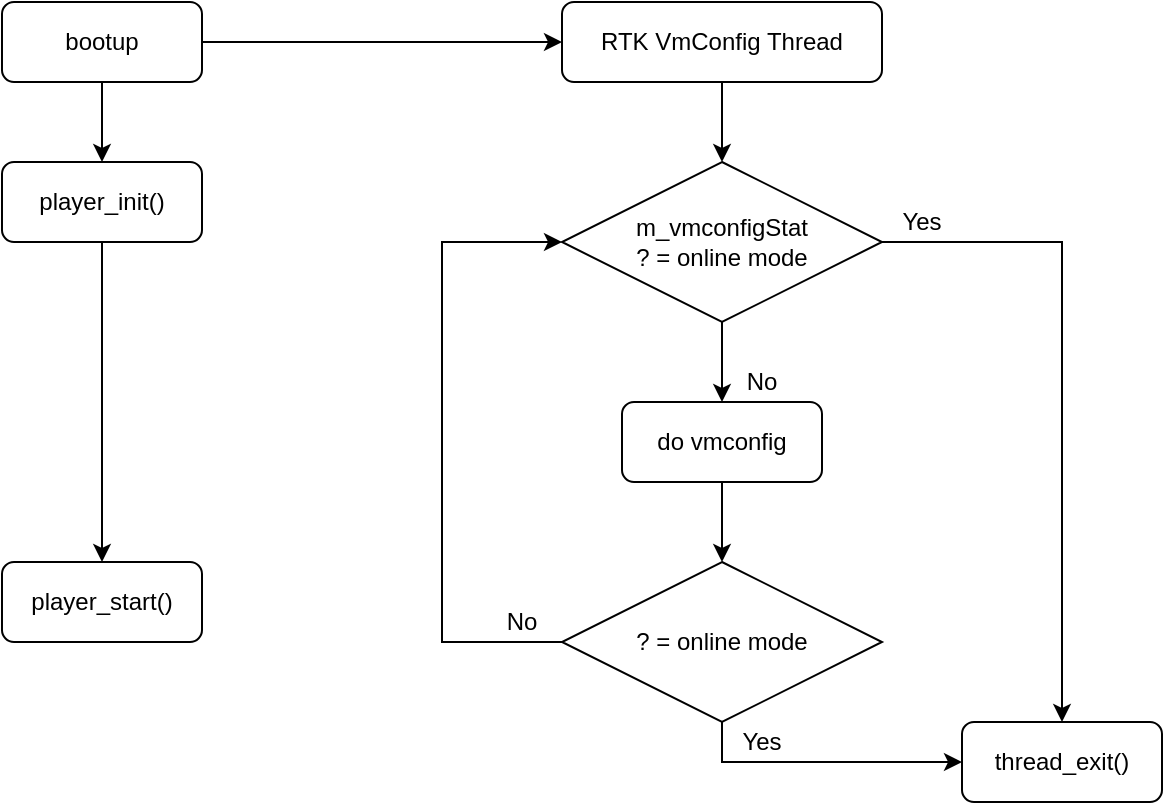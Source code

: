 <mxfile version="13.0.0" type="github">
  <diagram id="pDtN-Cg3gcqaqPhIMTfb" name="Page-1">
    <mxGraphModel dx="1087" dy="630" grid="1" gridSize="10" guides="1" tooltips="1" connect="1" arrows="1" fold="1" page="1" pageScale="1" pageWidth="827" pageHeight="1169" math="0" shadow="0">
      <root>
        <mxCell id="0" />
        <mxCell id="1" parent="0" />
        <mxCell id="lFmas19JV7nvMjN8YBHj-2" value="bootup" style="rounded=1;whiteSpace=wrap;html=1;" vertex="1" parent="1">
          <mxGeometry x="80" y="40" width="100" height="40" as="geometry" />
        </mxCell>
        <mxCell id="lFmas19JV7nvMjN8YBHj-3" value="" style="endArrow=classic;html=1;exitX=0.5;exitY=1;exitDx=0;exitDy=0;entryX=0.5;entryY=0;entryDx=0;entryDy=0;" edge="1" parent="1" source="lFmas19JV7nvMjN8YBHj-2" target="lFmas19JV7nvMjN8YBHj-4">
          <mxGeometry width="50" height="50" relative="1" as="geometry">
            <mxPoint x="230" y="240" as="sourcePoint" />
            <mxPoint x="130" y="130" as="targetPoint" />
          </mxGeometry>
        </mxCell>
        <mxCell id="lFmas19JV7nvMjN8YBHj-41" style="edgeStyle=orthogonalEdgeStyle;rounded=0;orthogonalLoop=1;jettySize=auto;html=1;entryX=0.5;entryY=0;entryDx=0;entryDy=0;" edge="1" parent="1" source="lFmas19JV7nvMjN8YBHj-4" target="lFmas19JV7nvMjN8YBHj-20">
          <mxGeometry relative="1" as="geometry" />
        </mxCell>
        <mxCell id="lFmas19JV7nvMjN8YBHj-4" value="player_init()" style="rounded=1;whiteSpace=wrap;html=1;" vertex="1" parent="1">
          <mxGeometry x="80" y="120" width="100" height="40" as="geometry" />
        </mxCell>
        <mxCell id="lFmas19JV7nvMjN8YBHj-20" value="player_start()" style="rounded=1;whiteSpace=wrap;html=1;" vertex="1" parent="1">
          <mxGeometry x="80" y="320" width="100" height="40" as="geometry" />
        </mxCell>
        <mxCell id="lFmas19JV7nvMjN8YBHj-21" value="" style="endArrow=classic;html=1;exitX=1;exitY=0.5;exitDx=0;exitDy=0;" edge="1" parent="1" source="lFmas19JV7nvMjN8YBHj-2">
          <mxGeometry width="50" height="50" relative="1" as="geometry">
            <mxPoint x="220" y="60" as="sourcePoint" />
            <mxPoint x="360" y="60" as="targetPoint" />
          </mxGeometry>
        </mxCell>
        <mxCell id="lFmas19JV7nvMjN8YBHj-24" style="edgeStyle=orthogonalEdgeStyle;rounded=0;orthogonalLoop=1;jettySize=auto;html=1;" edge="1" parent="1" source="lFmas19JV7nvMjN8YBHj-22">
          <mxGeometry relative="1" as="geometry">
            <mxPoint x="440" y="120" as="targetPoint" />
          </mxGeometry>
        </mxCell>
        <mxCell id="lFmas19JV7nvMjN8YBHj-22" value="RTK VmConfig Thread" style="rounded=1;whiteSpace=wrap;html=1;" vertex="1" parent="1">
          <mxGeometry x="360" y="40" width="160" height="40" as="geometry" />
        </mxCell>
        <mxCell id="lFmas19JV7nvMjN8YBHj-31" style="edgeStyle=orthogonalEdgeStyle;rounded=0;orthogonalLoop=1;jettySize=auto;html=1;entryX=0.5;entryY=0;entryDx=0;entryDy=0;" edge="1" parent="1" source="lFmas19JV7nvMjN8YBHj-25" target="lFmas19JV7nvMjN8YBHj-30">
          <mxGeometry relative="1" as="geometry" />
        </mxCell>
        <mxCell id="lFmas19JV7nvMjN8YBHj-25" value="m_vmconfigStat&lt;br&gt;? = online mode" style="rhombus;whiteSpace=wrap;html=1;" vertex="1" parent="1">
          <mxGeometry x="360" y="120" width="160" height="80" as="geometry" />
        </mxCell>
        <mxCell id="lFmas19JV7nvMjN8YBHj-35" style="edgeStyle=orthogonalEdgeStyle;rounded=0;orthogonalLoop=1;jettySize=auto;html=1;exitX=0;exitY=1;exitDx=0;exitDy=0;entryX=0.5;entryY=0;entryDx=0;entryDy=0;" edge="1" parent="1" source="lFmas19JV7nvMjN8YBHj-26" target="lFmas19JV7nvMjN8YBHj-34">
          <mxGeometry relative="1" as="geometry">
            <Array as="points">
              <mxPoint x="610" y="160" />
            </Array>
          </mxGeometry>
        </mxCell>
        <mxCell id="lFmas19JV7nvMjN8YBHj-26" value="Yes" style="text;html=1;strokeColor=none;fillColor=none;align=center;verticalAlign=middle;whiteSpace=wrap;rounded=0;" vertex="1" parent="1">
          <mxGeometry x="520" y="140" width="40" height="20" as="geometry" />
        </mxCell>
        <mxCell id="lFmas19JV7nvMjN8YBHj-32" style="edgeStyle=orthogonalEdgeStyle;rounded=0;orthogonalLoop=1;jettySize=auto;html=1;" edge="1" parent="1" source="lFmas19JV7nvMjN8YBHj-30">
          <mxGeometry relative="1" as="geometry">
            <mxPoint x="440" y="320" as="targetPoint" />
          </mxGeometry>
        </mxCell>
        <mxCell id="lFmas19JV7nvMjN8YBHj-30" value="do vmconfig" style="rounded=1;whiteSpace=wrap;html=1;" vertex="1" parent="1">
          <mxGeometry x="390" y="240" width="100" height="40" as="geometry" />
        </mxCell>
        <mxCell id="lFmas19JV7nvMjN8YBHj-36" style="edgeStyle=orthogonalEdgeStyle;rounded=0;orthogonalLoop=1;jettySize=auto;html=1;entryX=0;entryY=0.5;entryDx=0;entryDy=0;" edge="1" parent="1" source="lFmas19JV7nvMjN8YBHj-33" target="lFmas19JV7nvMjN8YBHj-34">
          <mxGeometry relative="1" as="geometry">
            <Array as="points">
              <mxPoint x="440" y="420" />
            </Array>
          </mxGeometry>
        </mxCell>
        <mxCell id="lFmas19JV7nvMjN8YBHj-39" style="edgeStyle=orthogonalEdgeStyle;rounded=0;orthogonalLoop=1;jettySize=auto;html=1;entryX=0;entryY=0.5;entryDx=0;entryDy=0;" edge="1" parent="1" source="lFmas19JV7nvMjN8YBHj-33" target="lFmas19JV7nvMjN8YBHj-25">
          <mxGeometry relative="1" as="geometry">
            <Array as="points">
              <mxPoint x="300" y="360" />
              <mxPoint x="300" y="160" />
            </Array>
          </mxGeometry>
        </mxCell>
        <mxCell id="lFmas19JV7nvMjN8YBHj-33" value="? = online mode" style="rhombus;whiteSpace=wrap;html=1;" vertex="1" parent="1">
          <mxGeometry x="360" y="320" width="160" height="80" as="geometry" />
        </mxCell>
        <mxCell id="lFmas19JV7nvMjN8YBHj-34" value="thread_exit()" style="rounded=1;whiteSpace=wrap;html=1;" vertex="1" parent="1">
          <mxGeometry x="560" y="400" width="100" height="40" as="geometry" />
        </mxCell>
        <mxCell id="lFmas19JV7nvMjN8YBHj-37" value="Yes" style="text;html=1;strokeColor=none;fillColor=none;align=center;verticalAlign=middle;whiteSpace=wrap;rounded=0;" vertex="1" parent="1">
          <mxGeometry x="440" y="400" width="40" height="20" as="geometry" />
        </mxCell>
        <mxCell id="lFmas19JV7nvMjN8YBHj-38" value="No" style="text;html=1;strokeColor=none;fillColor=none;align=center;verticalAlign=middle;whiteSpace=wrap;rounded=0;" vertex="1" parent="1">
          <mxGeometry x="440" y="220" width="40" height="20" as="geometry" />
        </mxCell>
        <mxCell id="lFmas19JV7nvMjN8YBHj-40" value="No" style="text;html=1;strokeColor=none;fillColor=none;align=center;verticalAlign=middle;whiteSpace=wrap;rounded=0;" vertex="1" parent="1">
          <mxGeometry x="320" y="340" width="40" height="20" as="geometry" />
        </mxCell>
      </root>
    </mxGraphModel>
  </diagram>
</mxfile>
